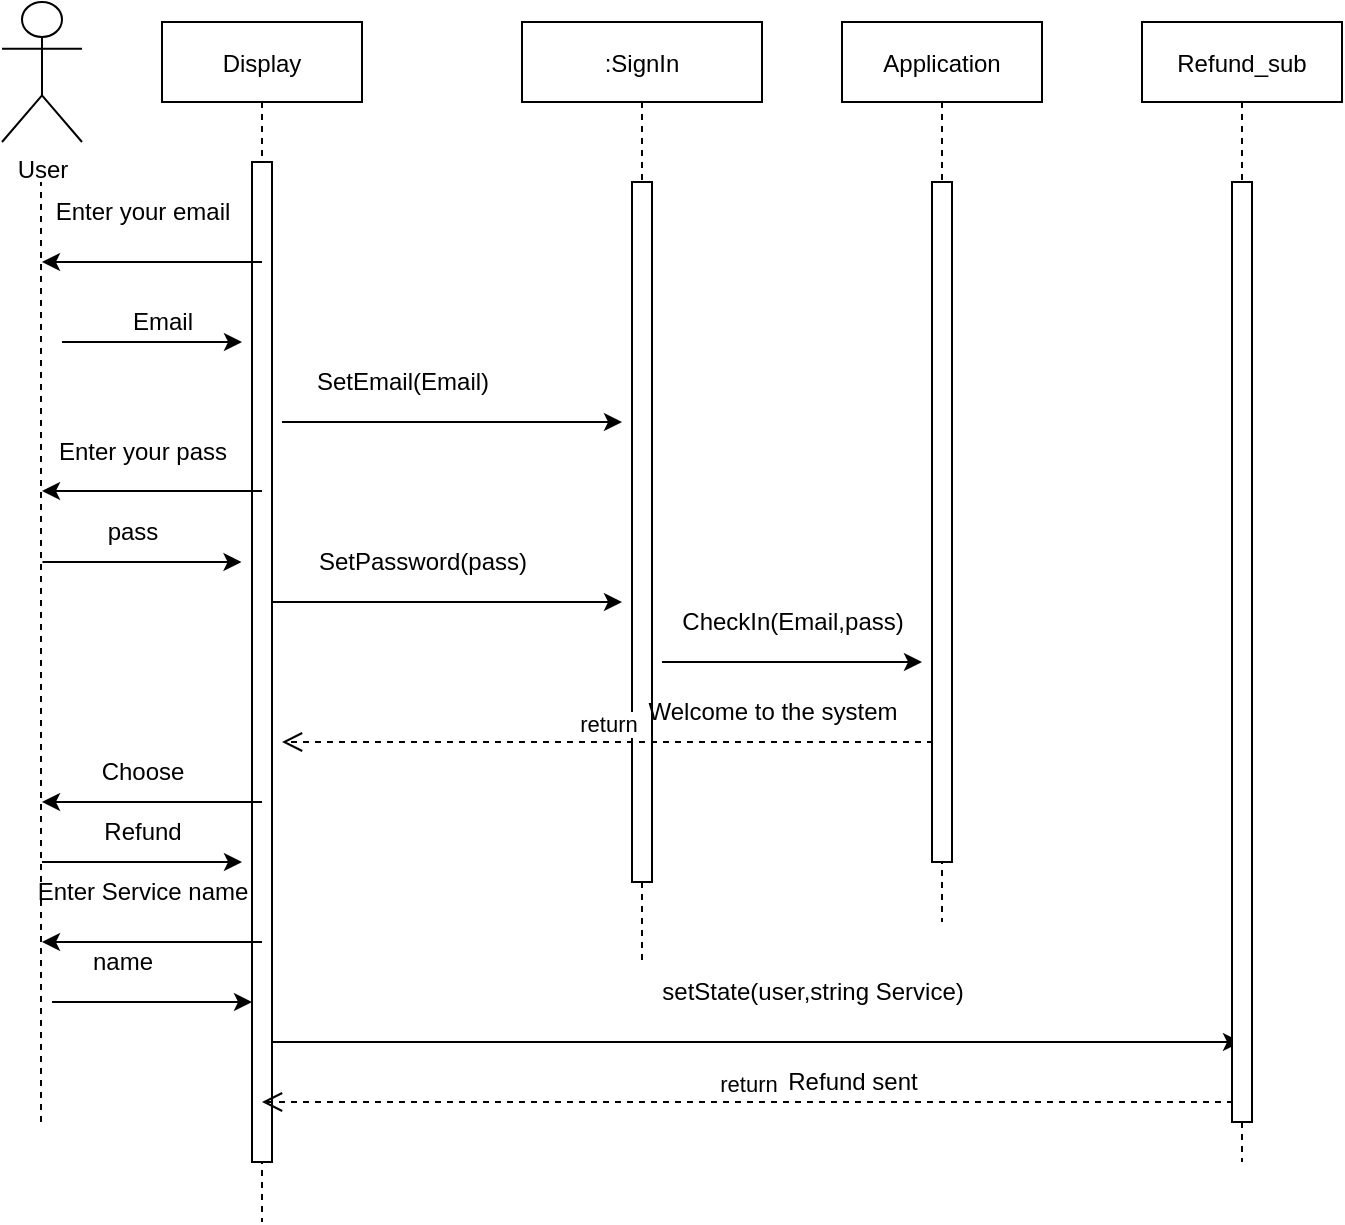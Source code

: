 <mxfile version="20.3.0" type="device"><diagram id="kgpKYQtTHZ0yAKxKKP6v" name="Page-1"><mxGraphModel dx="1038" dy="641" grid="1" gridSize="10" guides="1" tooltips="1" connect="1" arrows="1" fold="1" page="1" pageScale="1" pageWidth="850" pageHeight="1100" math="0" shadow="0"><root><mxCell id="0"/><mxCell id="1" parent="0"/><mxCell id="3nuBFxr9cyL0pnOWT2aG-1" value="Display" style="shape=umlLifeline;perimeter=lifelinePerimeter;container=1;collapsible=0;recursiveResize=0;rounded=0;shadow=0;strokeWidth=1;" parent="1" vertex="1"><mxGeometry x="120" y="80" width="100" height="600" as="geometry"/></mxCell><mxCell id="3nuBFxr9cyL0pnOWT2aG-2" value="" style="points=[];perimeter=orthogonalPerimeter;rounded=0;shadow=0;strokeWidth=1;" parent="3nuBFxr9cyL0pnOWT2aG-1" vertex="1"><mxGeometry x="45" y="70" width="10" height="500" as="geometry"/></mxCell><mxCell id="VC4EHRvHIRvaICkyysS4-10" value="Enter your email" style="text;html=1;align=center;verticalAlign=middle;resizable=0;points=[];autosize=1;strokeColor=none;fillColor=none;" parent="3nuBFxr9cyL0pnOWT2aG-1" vertex="1"><mxGeometry x="-65" y="80" width="110" height="30" as="geometry"/></mxCell><mxCell id="VC4EHRvHIRvaICkyysS4-15" value="" style="endArrow=classic;html=1;rounded=0;" parent="3nuBFxr9cyL0pnOWT2aG-1" edge="1"><mxGeometry width="50" height="50" relative="1" as="geometry"><mxPoint x="-59.75" y="270" as="sourcePoint"/><mxPoint x="39.75" y="270" as="targetPoint"/><Array as="points"><mxPoint x="-9.75" y="270"/></Array></mxGeometry></mxCell><mxCell id="VC4EHRvHIRvaICkyysS4-14" value="Enter your pass" style="text;html=1;align=center;verticalAlign=middle;resizable=0;points=[];autosize=1;strokeColor=none;fillColor=none;" parent="3nuBFxr9cyL0pnOWT2aG-1" vertex="1"><mxGeometry x="-65" y="200" width="110" height="30" as="geometry"/></mxCell><mxCell id="VC4EHRvHIRvaICkyysS4-26" value="Choose" style="text;html=1;align=center;verticalAlign=middle;resizable=0;points=[];autosize=1;strokeColor=none;fillColor=none;" parent="3nuBFxr9cyL0pnOWT2aG-1" vertex="1"><mxGeometry x="-40" y="360" width="60" height="30" as="geometry"/></mxCell><mxCell id="VC4EHRvHIRvaICkyysS4-28" value="Refund" style="text;html=1;align=center;verticalAlign=middle;resizable=0;points=[];autosize=1;strokeColor=none;fillColor=none;" parent="3nuBFxr9cyL0pnOWT2aG-1" vertex="1"><mxGeometry x="-40" y="390" width="60" height="30" as="geometry"/></mxCell><mxCell id="VC4EHRvHIRvaICkyysS4-31" value="Enter Service name" style="text;html=1;align=center;verticalAlign=middle;resizable=0;points=[];autosize=1;strokeColor=none;fillColor=none;" parent="3nuBFxr9cyL0pnOWT2aG-1" vertex="1"><mxGeometry x="-75" y="420" width="130" height="30" as="geometry"/></mxCell><mxCell id="VC4EHRvHIRvaICkyysS4-32" value="" style="endArrow=classic;html=1;rounded=0;" parent="3nuBFxr9cyL0pnOWT2aG-1" edge="1"><mxGeometry width="50" height="50" relative="1" as="geometry"><mxPoint x="-55" y="490" as="sourcePoint"/><mxPoint x="45" y="490" as="targetPoint"/><Array as="points"><mxPoint x="-5" y="490"/></Array></mxGeometry></mxCell><mxCell id="VC4EHRvHIRvaICkyysS4-34" value="" style="endArrow=classic;html=1;rounded=0;" parent="3nuBFxr9cyL0pnOWT2aG-1" target="VC4EHRvHIRvaICkyysS4-5" edge="1"><mxGeometry width="50" height="50" relative="1" as="geometry"><mxPoint x="55" y="510" as="sourcePoint"/><mxPoint x="155" y="510" as="targetPoint"/><Array as="points"><mxPoint x="105" y="510"/></Array></mxGeometry></mxCell><mxCell id="3nuBFxr9cyL0pnOWT2aG-5" value=":SignIn" style="shape=umlLifeline;perimeter=lifelinePerimeter;container=1;collapsible=0;recursiveResize=0;rounded=0;shadow=0;strokeWidth=1;" parent="1" vertex="1"><mxGeometry x="300" y="80" width="120" height="470" as="geometry"/></mxCell><mxCell id="3nuBFxr9cyL0pnOWT2aG-6" value="" style="points=[];perimeter=orthogonalPerimeter;rounded=0;shadow=0;strokeWidth=1;" parent="3nuBFxr9cyL0pnOWT2aG-5" vertex="1"><mxGeometry x="55" y="80" width="10" height="350" as="geometry"/></mxCell><mxCell id="VC4EHRvHIRvaICkyysS4-19" value="" style="endArrow=classic;html=1;rounded=0;" parent="3nuBFxr9cyL0pnOWT2aG-5" edge="1"><mxGeometry width="50" height="50" relative="1" as="geometry"><mxPoint x="-125" y="290" as="sourcePoint"/><mxPoint x="50" y="290" as="targetPoint"/><Array as="points"/></mxGeometry></mxCell><mxCell id="VC4EHRvHIRvaICkyysS4-1" value="Application" style="shape=umlLifeline;perimeter=lifelinePerimeter;container=1;collapsible=0;recursiveResize=0;rounded=0;shadow=0;strokeWidth=1;" parent="1" vertex="1"><mxGeometry x="460" y="80" width="100" height="450" as="geometry"/></mxCell><mxCell id="VC4EHRvHIRvaICkyysS4-2" value="" style="points=[];perimeter=orthogonalPerimeter;rounded=0;shadow=0;strokeWidth=1;" parent="VC4EHRvHIRvaICkyysS4-1" vertex="1"><mxGeometry x="45" y="80" width="10" height="340" as="geometry"/></mxCell><mxCell id="VC4EHRvHIRvaICkyysS4-3" value="User" style="shape=umlActor;verticalLabelPosition=bottom;verticalAlign=top;html=1;outlineConnect=0;" parent="1" vertex="1"><mxGeometry x="40" y="70" width="40" height="70" as="geometry"/></mxCell><mxCell id="VC4EHRvHIRvaICkyysS4-4" value="" style="endArrow=none;dashed=1;html=1;rounded=0;" parent="1" edge="1"><mxGeometry width="50" height="50" relative="1" as="geometry"><mxPoint x="59.5" y="630" as="sourcePoint"/><mxPoint x="59.5" y="160" as="targetPoint"/></mxGeometry></mxCell><mxCell id="VC4EHRvHIRvaICkyysS4-5" value="Refund_sub" style="shape=umlLifeline;perimeter=lifelinePerimeter;container=1;collapsible=0;recursiveResize=0;rounded=0;shadow=0;strokeWidth=1;" parent="1" vertex="1"><mxGeometry x="610" y="80" width="100" height="570" as="geometry"/></mxCell><mxCell id="VC4EHRvHIRvaICkyysS4-6" value="" style="points=[];perimeter=orthogonalPerimeter;rounded=0;shadow=0;strokeWidth=1;" parent="VC4EHRvHIRvaICkyysS4-5" vertex="1"><mxGeometry x="45" y="80" width="10" height="470" as="geometry"/></mxCell><mxCell id="VC4EHRvHIRvaICkyysS4-9" value="" style="endArrow=classic;html=1;rounded=0;" parent="1" edge="1"><mxGeometry width="50" height="50" relative="1" as="geometry"><mxPoint x="170" y="200" as="sourcePoint"/><mxPoint x="60" y="200" as="targetPoint"/><Array as="points"><mxPoint x="120" y="200"/></Array></mxGeometry></mxCell><mxCell id="VC4EHRvHIRvaICkyysS4-11" value="" style="endArrow=classic;html=1;rounded=0;" parent="1" edge="1"><mxGeometry width="50" height="50" relative="1" as="geometry"><mxPoint x="70" y="240" as="sourcePoint"/><mxPoint x="160" y="240" as="targetPoint"/><Array as="points"><mxPoint x="120" y="240"/></Array></mxGeometry></mxCell><mxCell id="VC4EHRvHIRvaICkyysS4-12" value="Email" style="text;html=1;align=center;verticalAlign=middle;resizable=0;points=[];autosize=1;strokeColor=none;fillColor=none;" parent="1" vertex="1"><mxGeometry x="95" y="215" width="50" height="30" as="geometry"/></mxCell><mxCell id="VC4EHRvHIRvaICkyysS4-13" value="" style="endArrow=classic;html=1;rounded=0;" parent="1" edge="1"><mxGeometry width="50" height="50" relative="1" as="geometry"><mxPoint x="170" y="314.5" as="sourcePoint"/><mxPoint x="60" y="314.5" as="targetPoint"/><Array as="points"/></mxGeometry></mxCell><mxCell id="VC4EHRvHIRvaICkyysS4-16" value="pass" style="text;html=1;align=center;verticalAlign=middle;resizable=0;points=[];autosize=1;strokeColor=none;fillColor=none;" parent="1" vertex="1"><mxGeometry x="80" y="320" width="50" height="30" as="geometry"/></mxCell><mxCell id="VC4EHRvHIRvaICkyysS4-17" value="" style="endArrow=classic;html=1;rounded=0;" parent="1" edge="1"><mxGeometry width="50" height="50" relative="1" as="geometry"><mxPoint x="180" y="280" as="sourcePoint"/><mxPoint x="350" y="280" as="targetPoint"/><Array as="points"/></mxGeometry></mxCell><mxCell id="VC4EHRvHIRvaICkyysS4-18" value="SetEmail(Email)" style="text;html=1;align=center;verticalAlign=middle;resizable=0;points=[];autosize=1;strokeColor=none;fillColor=none;" parent="1" vertex="1"><mxGeometry x="185" y="245" width="110" height="30" as="geometry"/></mxCell><mxCell id="VC4EHRvHIRvaICkyysS4-20" value="SetPassword(pass)" style="text;html=1;align=center;verticalAlign=middle;resizable=0;points=[];autosize=1;strokeColor=none;fillColor=none;" parent="1" vertex="1"><mxGeometry x="185" y="335" width="130" height="30" as="geometry"/></mxCell><mxCell id="VC4EHRvHIRvaICkyysS4-21" value="" style="endArrow=classic;html=1;rounded=0;" parent="1" edge="1"><mxGeometry width="50" height="50" relative="1" as="geometry"><mxPoint x="370" y="400" as="sourcePoint"/><mxPoint x="500" y="400" as="targetPoint"/><Array as="points"/></mxGeometry></mxCell><mxCell id="VC4EHRvHIRvaICkyysS4-22" value="CheckIn(Email,pass)" style="text;html=1;align=center;verticalAlign=middle;resizable=0;points=[];autosize=1;strokeColor=none;fillColor=none;" parent="1" vertex="1"><mxGeometry x="370" y="365" width="130" height="30" as="geometry"/></mxCell><mxCell id="VC4EHRvHIRvaICkyysS4-23" value="return" style="html=1;verticalAlign=bottom;endArrow=open;dashed=1;endSize=8;rounded=0;" parent="1" edge="1"><mxGeometry relative="1" as="geometry"><mxPoint x="505.5" y="440" as="sourcePoint"/><mxPoint x="180" y="440" as="targetPoint"/><Array as="points"/></mxGeometry></mxCell><mxCell id="VC4EHRvHIRvaICkyysS4-24" value="Welcome to the system" style="text;html=1;align=center;verticalAlign=middle;resizable=0;points=[];autosize=1;strokeColor=none;fillColor=none;" parent="1" vertex="1"><mxGeometry x="350" y="410" width="150" height="30" as="geometry"/></mxCell><mxCell id="VC4EHRvHIRvaICkyysS4-25" value="" style="endArrow=classic;html=1;rounded=0;" parent="1" edge="1"><mxGeometry width="50" height="50" relative="1" as="geometry"><mxPoint x="170" y="470" as="sourcePoint"/><mxPoint x="60" y="470" as="targetPoint"/><Array as="points"><mxPoint x="120" y="470"/></Array></mxGeometry></mxCell><mxCell id="VC4EHRvHIRvaICkyysS4-27" value="" style="endArrow=classic;html=1;rounded=0;" parent="1" edge="1"><mxGeometry width="50" height="50" relative="1" as="geometry"><mxPoint x="60" y="500" as="sourcePoint"/><mxPoint x="160" y="500" as="targetPoint"/><Array as="points"><mxPoint x="110" y="500"/></Array></mxGeometry></mxCell><mxCell id="VC4EHRvHIRvaICkyysS4-30" value="" style="endArrow=classic;html=1;rounded=0;" parent="1" edge="1"><mxGeometry width="50" height="50" relative="1" as="geometry"><mxPoint x="170" y="540" as="sourcePoint"/><mxPoint x="60" y="540" as="targetPoint"/><Array as="points"><mxPoint x="120" y="540"/></Array></mxGeometry></mxCell><mxCell id="VC4EHRvHIRvaICkyysS4-33" value="name" style="text;html=1;align=center;verticalAlign=middle;resizable=0;points=[];autosize=1;strokeColor=none;fillColor=none;" parent="1" vertex="1"><mxGeometry x="75" y="535" width="50" height="30" as="geometry"/></mxCell><mxCell id="VC4EHRvHIRvaICkyysS4-35" value="setState(user,string Service)" style="text;html=1;align=center;verticalAlign=middle;resizable=0;points=[];autosize=1;strokeColor=none;fillColor=none;" parent="1" vertex="1"><mxGeometry x="360" y="550" width="170" height="30" as="geometry"/></mxCell><mxCell id="VC4EHRvHIRvaICkyysS4-36" value="return" style="html=1;verticalAlign=bottom;endArrow=open;dashed=1;endSize=8;rounded=0;" parent="1" target="3nuBFxr9cyL0pnOWT2aG-1" edge="1"><mxGeometry relative="1" as="geometry"><mxPoint x="655.5" y="620" as="sourcePoint"/><mxPoint x="330" y="620" as="targetPoint"/><Array as="points"/></mxGeometry></mxCell><mxCell id="VC4EHRvHIRvaICkyysS4-37" value="Refund sent" style="text;html=1;align=center;verticalAlign=middle;resizable=0;points=[];autosize=1;strokeColor=none;fillColor=none;" parent="1" vertex="1"><mxGeometry x="420" y="595" width="90" height="30" as="geometry"/></mxCell></root></mxGraphModel></diagram></mxfile>